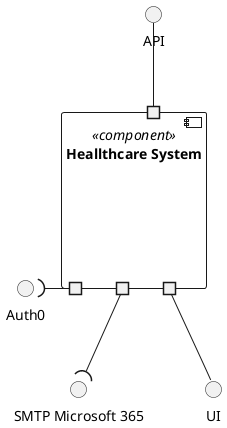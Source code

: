 @startuml logical-view
top to bottom direction
 
interface "API" as API
interface "Auth0" as AUTH0
interface "SMTP Microsoft 365" as SMTP
interface "UI" as UI
 
component "Heallthcare System" <<component>> {
  
    portin " " as BEPI
    portout " " as BEPOAUTH0
    portout " " as BEPOSMTP
    portout " " as BEPOUI
}
 
BEPI -u- API 
BEPOAUTH0 -l-( AUTH0
BEPOSMTP --( SMTP
BEPOUI -- UI
 
@enduml